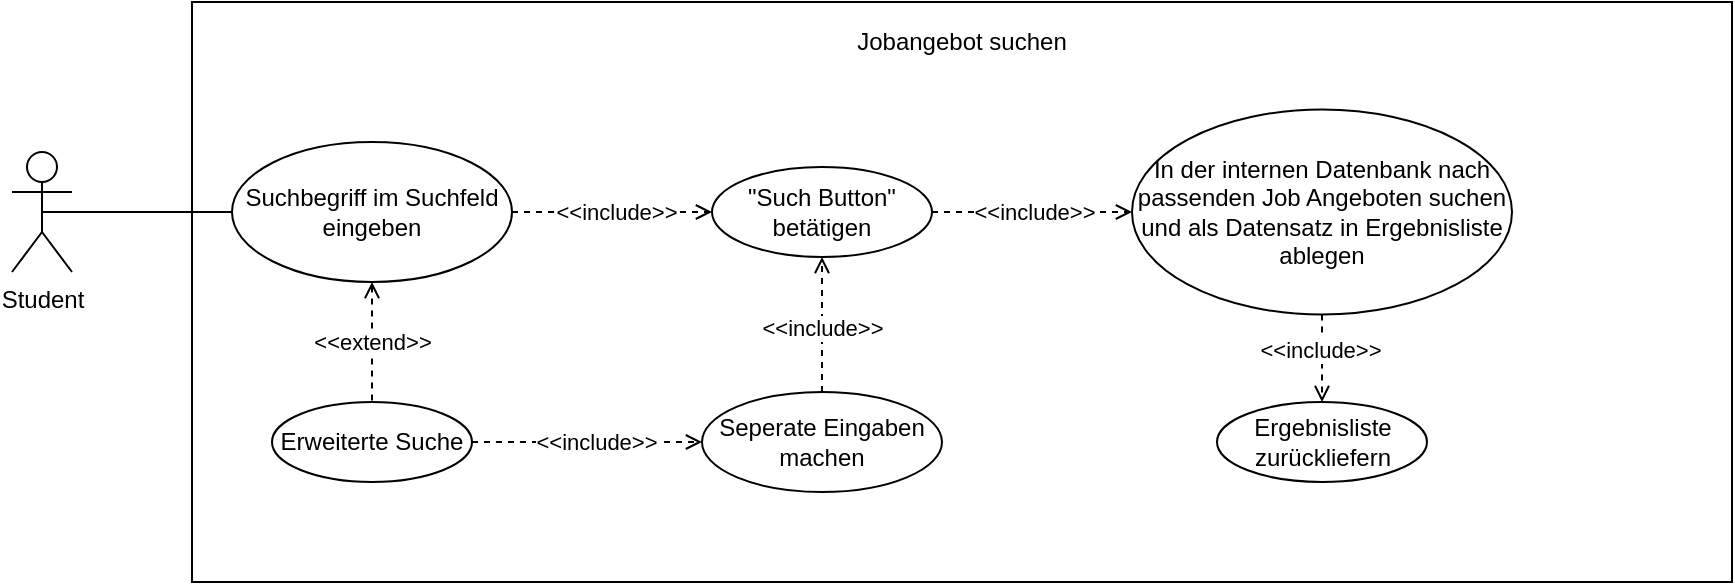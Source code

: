 <mxfile version="20.6.2" type="github"><diagram id="7WbjfXAKqHFRbaGdaBIm" name="Seite-1"><mxGraphModel dx="1173" dy="573" grid="1" gridSize="10" guides="1" tooltips="1" connect="1" arrows="1" fold="1" page="1" pageScale="1" pageWidth="827" pageHeight="1169" math="0" shadow="0"><root><mxCell id="0"/><mxCell id="1" parent="0"/><mxCell id="rtbunq8L-f8DE1358w4X-2" value="&lt;p style=&quot;line-height: 110%;&quot;&gt;Jobangebot suchen&lt;/p&gt;" style="whiteSpace=wrap;html=1;spacingTop=-250;" vertex="1" parent="1"><mxGeometry x="130" y="220" width="770" height="290" as="geometry"/></mxCell><mxCell id="rtbunq8L-f8DE1358w4X-5" style="edgeStyle=orthogonalEdgeStyle;rounded=0;orthogonalLoop=1;jettySize=auto;html=1;exitX=0.5;exitY=0.5;exitDx=0;exitDy=0;exitPerimeter=0;entryX=0;entryY=0.5;entryDx=0;entryDy=0;endArrow=none;endFill=0;" edge="1" parent="1" source="rtbunq8L-f8DE1358w4X-1" target="rtbunq8L-f8DE1358w4X-3"><mxGeometry relative="1" as="geometry"/></mxCell><mxCell id="rtbunq8L-f8DE1358w4X-1" value="Student" style="shape=umlActor;verticalLabelPosition=bottom;verticalAlign=top;html=1;outlineConnect=0;" vertex="1" parent="1"><mxGeometry x="40" y="295" width="30" height="60" as="geometry"/></mxCell><mxCell id="rtbunq8L-f8DE1358w4X-7" style="edgeStyle=orthogonalEdgeStyle;rounded=0;orthogonalLoop=1;jettySize=auto;html=1;exitX=0.5;exitY=1;exitDx=0;exitDy=0;entryX=0.5;entryY=0;entryDx=0;entryDy=0;endArrow=none;endFill=0;dashed=1;startArrow=open;startFill=0;" edge="1" parent="1" source="rtbunq8L-f8DE1358w4X-3" target="rtbunq8L-f8DE1358w4X-6"><mxGeometry relative="1" as="geometry"/></mxCell><mxCell id="rtbunq8L-f8DE1358w4X-8" value="&amp;lt;&amp;lt;extend&amp;gt;&amp;gt;" style="edgeLabel;html=1;align=center;verticalAlign=middle;resizable=0;points=[];" vertex="1" connectable="0" parent="rtbunq8L-f8DE1358w4X-7"><mxGeometry x="-0.25" relative="1" as="geometry"><mxPoint y="7" as="offset"/></mxGeometry></mxCell><mxCell id="rtbunq8L-f8DE1358w4X-13" style="edgeStyle=orthogonalEdgeStyle;rounded=0;orthogonalLoop=1;jettySize=auto;html=1;exitX=1;exitY=0.5;exitDx=0;exitDy=0;entryX=0;entryY=0.5;entryDx=0;entryDy=0;dashed=1;startArrow=none;startFill=0;endArrow=open;endFill=0;" edge="1" parent="1" source="rtbunq8L-f8DE1358w4X-3" target="rtbunq8L-f8DE1358w4X-12"><mxGeometry relative="1" as="geometry"/></mxCell><mxCell id="rtbunq8L-f8DE1358w4X-15" value="&amp;lt;&amp;lt;include&amp;gt;&amp;gt;" style="edgeLabel;html=1;align=center;verticalAlign=middle;resizable=0;points=[];" vertex="1" connectable="0" parent="rtbunq8L-f8DE1358w4X-13"><mxGeometry x="0.262" y="-1" relative="1" as="geometry"><mxPoint x="-11" y="-1" as="offset"/></mxGeometry></mxCell><mxCell id="rtbunq8L-f8DE1358w4X-3" value="Suchbegriff im Suchfeld eingeben" style="ellipse;whiteSpace=wrap;html=1;labelBackgroundColor=none;" vertex="1" parent="1"><mxGeometry x="150" y="290" width="140" height="70" as="geometry"/></mxCell><mxCell id="rtbunq8L-f8DE1358w4X-10" style="edgeStyle=orthogonalEdgeStyle;rounded=0;orthogonalLoop=1;jettySize=auto;html=1;exitX=1;exitY=0.5;exitDx=0;exitDy=0;dashed=1;startArrow=none;startFill=0;endArrow=open;endFill=0;entryX=0;entryY=0.5;entryDx=0;entryDy=0;" edge="1" parent="1" source="rtbunq8L-f8DE1358w4X-6" target="rtbunq8L-f8DE1358w4X-9"><mxGeometry relative="1" as="geometry"><mxPoint x="380" y="435" as="targetPoint"/><Array as="points"><mxPoint x="385" y="440"/></Array></mxGeometry></mxCell><mxCell id="rtbunq8L-f8DE1358w4X-11" value="&amp;lt;&amp;lt;include&amp;gt;&amp;gt;" style="edgeLabel;html=1;align=center;verticalAlign=middle;resizable=0;points=[];" vertex="1" connectable="0" parent="rtbunq8L-f8DE1358w4X-10"><mxGeometry x="0.25" relative="1" as="geometry"><mxPoint x="-10" as="offset"/></mxGeometry></mxCell><mxCell id="rtbunq8L-f8DE1358w4X-6" value="Erweiterte Suche" style="ellipse;whiteSpace=wrap;html=1;labelBackgroundColor=none;" vertex="1" parent="1"><mxGeometry x="170" y="420" width="100" height="40" as="geometry"/></mxCell><mxCell id="rtbunq8L-f8DE1358w4X-14" style="edgeStyle=orthogonalEdgeStyle;rounded=0;orthogonalLoop=1;jettySize=auto;html=1;exitX=0.5;exitY=0;exitDx=0;exitDy=0;entryX=0.5;entryY=1;entryDx=0;entryDy=0;dashed=1;startArrow=none;startFill=0;endArrow=open;endFill=0;" edge="1" parent="1" source="rtbunq8L-f8DE1358w4X-9" target="rtbunq8L-f8DE1358w4X-12"><mxGeometry relative="1" as="geometry"/></mxCell><mxCell id="rtbunq8L-f8DE1358w4X-16" value="&amp;lt;&amp;lt;include&amp;gt;&amp;gt;" style="edgeLabel;html=1;align=center;verticalAlign=middle;resizable=0;points=[];" vertex="1" connectable="0" parent="rtbunq8L-f8DE1358w4X-14"><mxGeometry x="-0.189" relative="1" as="geometry"><mxPoint y="-5" as="offset"/></mxGeometry></mxCell><mxCell id="rtbunq8L-f8DE1358w4X-9" value="Seperate Eingaben machen" style="ellipse;whiteSpace=wrap;html=1;labelBackgroundColor=none;" vertex="1" parent="1"><mxGeometry x="385" y="415" width="120" height="50" as="geometry"/></mxCell><mxCell id="rtbunq8L-f8DE1358w4X-18" style="edgeStyle=orthogonalEdgeStyle;rounded=0;orthogonalLoop=1;jettySize=auto;html=1;exitX=1;exitY=0.5;exitDx=0;exitDy=0;entryX=0;entryY=0.5;entryDx=0;entryDy=0;dashed=1;startArrow=none;startFill=0;endArrow=open;endFill=0;" edge="1" parent="1" source="rtbunq8L-f8DE1358w4X-12" target="rtbunq8L-f8DE1358w4X-17"><mxGeometry relative="1" as="geometry"/></mxCell><mxCell id="rtbunq8L-f8DE1358w4X-19" value="&amp;lt;&amp;lt;include&amp;gt;&amp;gt;" style="edgeLabel;html=1;align=center;verticalAlign=middle;resizable=0;points=[];" vertex="1" connectable="0" parent="rtbunq8L-f8DE1358w4X-18"><mxGeometry x="0.226" relative="1" as="geometry"><mxPoint x="-11" as="offset"/></mxGeometry></mxCell><mxCell id="rtbunq8L-f8DE1358w4X-12" value="&quot;Such Button&quot; betätigen" style="ellipse;whiteSpace=wrap;html=1;labelBackgroundColor=none;" vertex="1" parent="1"><mxGeometry x="390" y="302.5" width="110" height="45" as="geometry"/></mxCell><mxCell id="rtbunq8L-f8DE1358w4X-21" style="edgeStyle=orthogonalEdgeStyle;rounded=0;orthogonalLoop=1;jettySize=auto;html=1;exitX=0.5;exitY=1;exitDx=0;exitDy=0;entryX=0.5;entryY=0;entryDx=0;entryDy=0;dashed=1;startArrow=none;startFill=0;endArrow=open;endFill=0;" edge="1" parent="1" source="rtbunq8L-f8DE1358w4X-17" target="rtbunq8L-f8DE1358w4X-20"><mxGeometry relative="1" as="geometry"/></mxCell><mxCell id="rtbunq8L-f8DE1358w4X-22" value="&amp;lt;&amp;lt;include&amp;gt;&amp;gt;" style="edgeLabel;html=1;align=center;verticalAlign=middle;resizable=0;points=[];" vertex="1" connectable="0" parent="rtbunq8L-f8DE1358w4X-21"><mxGeometry x="-0.225" y="-1" relative="1" as="geometry"><mxPoint as="offset"/></mxGeometry></mxCell><mxCell id="rtbunq8L-f8DE1358w4X-17" value="In der internen Datenbank nach passenden Job Angeboten suchen&lt;br&gt;und als Datensatz in Ergebnisliste ablegen" style="ellipse;whiteSpace=wrap;html=1;labelBackgroundColor=none;" vertex="1" parent="1"><mxGeometry x="600" y="273.75" width="190" height="102.5" as="geometry"/></mxCell><mxCell id="rtbunq8L-f8DE1358w4X-20" value="Ergebnisliste zurückliefern" style="ellipse;whiteSpace=wrap;html=1;labelBackgroundColor=none;" vertex="1" parent="1"><mxGeometry x="642.5" y="420" width="105" height="40" as="geometry"/></mxCell></root></mxGraphModel></diagram></mxfile>